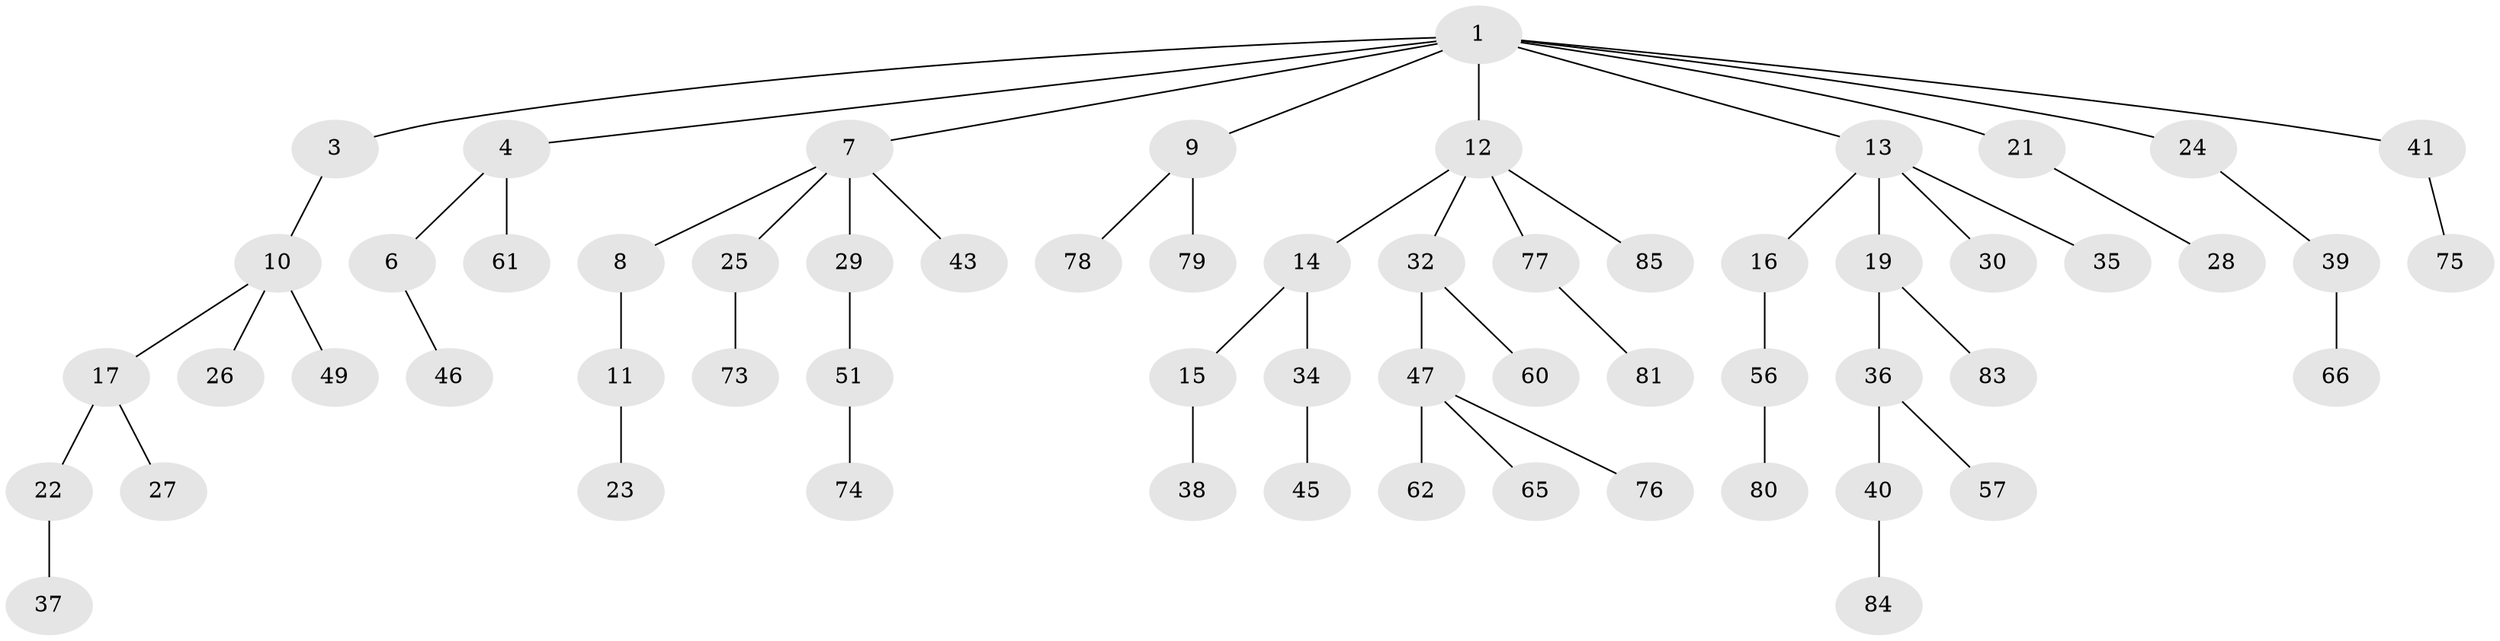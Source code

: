 // original degree distribution, {6: 0.023255813953488372, 5: 0.03488372093023256, 2: 0.27906976744186046, 3: 0.1511627906976744, 4: 0.046511627906976744, 1: 0.46511627906976744}
// Generated by graph-tools (version 1.1) at 2025/19/03/04/25 18:19:20]
// undirected, 60 vertices, 59 edges
graph export_dot {
graph [start="1"]
  node [color=gray90,style=filled];
  1 [super="+2"];
  3 [super="+5"];
  4;
  6 [super="+63"];
  7 [super="+18"];
  8 [super="+31"];
  9 [super="+55"];
  10;
  11;
  12 [super="+20+44"];
  13;
  14;
  15 [super="+82+67"];
  16 [super="+48"];
  17;
  19;
  21;
  22;
  23;
  24;
  25 [super="+33"];
  26;
  27 [super="+70"];
  28;
  29;
  30;
  32;
  34;
  35 [super="+64"];
  36 [super="+54"];
  37;
  38;
  39;
  40 [super="+50"];
  41;
  43;
  45;
  46;
  47 [super="+58"];
  49;
  51;
  56;
  57;
  60;
  61 [super="+69"];
  62;
  65;
  66;
  73;
  74;
  75;
  76;
  77;
  78;
  79;
  80;
  81;
  83;
  84;
  85;
  1 -- 3;
  1 -- 7;
  1 -- 12;
  1 -- 13;
  1 -- 21;
  1 -- 4;
  1 -- 24;
  1 -- 9;
  1 -- 41;
  3 -- 10;
  4 -- 6;
  4 -- 61;
  6 -- 46;
  7 -- 8;
  7 -- 25;
  7 -- 29;
  7 -- 43;
  8 -- 11;
  9 -- 78;
  9 -- 79;
  10 -- 17;
  10 -- 26;
  10 -- 49;
  11 -- 23;
  12 -- 14;
  12 -- 32;
  12 -- 77;
  12 -- 85;
  13 -- 16;
  13 -- 19;
  13 -- 30;
  13 -- 35;
  14 -- 15;
  14 -- 34;
  15 -- 38;
  16 -- 56;
  17 -- 22;
  17 -- 27;
  19 -- 36;
  19 -- 83;
  21 -- 28;
  22 -- 37;
  24 -- 39;
  25 -- 73;
  29 -- 51;
  32 -- 47;
  32 -- 60;
  34 -- 45;
  36 -- 40;
  36 -- 57;
  39 -- 66;
  40 -- 84;
  41 -- 75;
  47 -- 65;
  47 -- 76;
  47 -- 62;
  51 -- 74;
  56 -- 80;
  77 -- 81;
}
